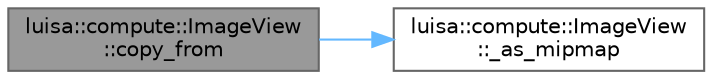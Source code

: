 digraph "luisa::compute::ImageView::copy_from"
{
 // LATEX_PDF_SIZE
  bgcolor="transparent";
  edge [fontname=Helvetica,fontsize=10,labelfontname=Helvetica,labelfontsize=10];
  node [fontname=Helvetica,fontsize=10,shape=box,height=0.2,width=0.4];
  rankdir="LR";
  Node1 [id="Node000001",label="luisa::compute::ImageView\l::copy_from",height=0.2,width=0.4,color="gray40", fillcolor="grey60", style="filled", fontcolor="black",tooltip=" "];
  Node1 -> Node2 [id="edge1_Node000001_Node000002",color="steelblue1",style="solid",tooltip=" "];
  Node2 [id="Node000002",label="luisa::compute::ImageView\l::_as_mipmap",height=0.2,width=0.4,color="grey40", fillcolor="white", style="filled",URL="$classluisa_1_1compute_1_1_image_view.html#a51c57abc40c168f607be5fd06e3aaca6",tooltip=" "];
}
